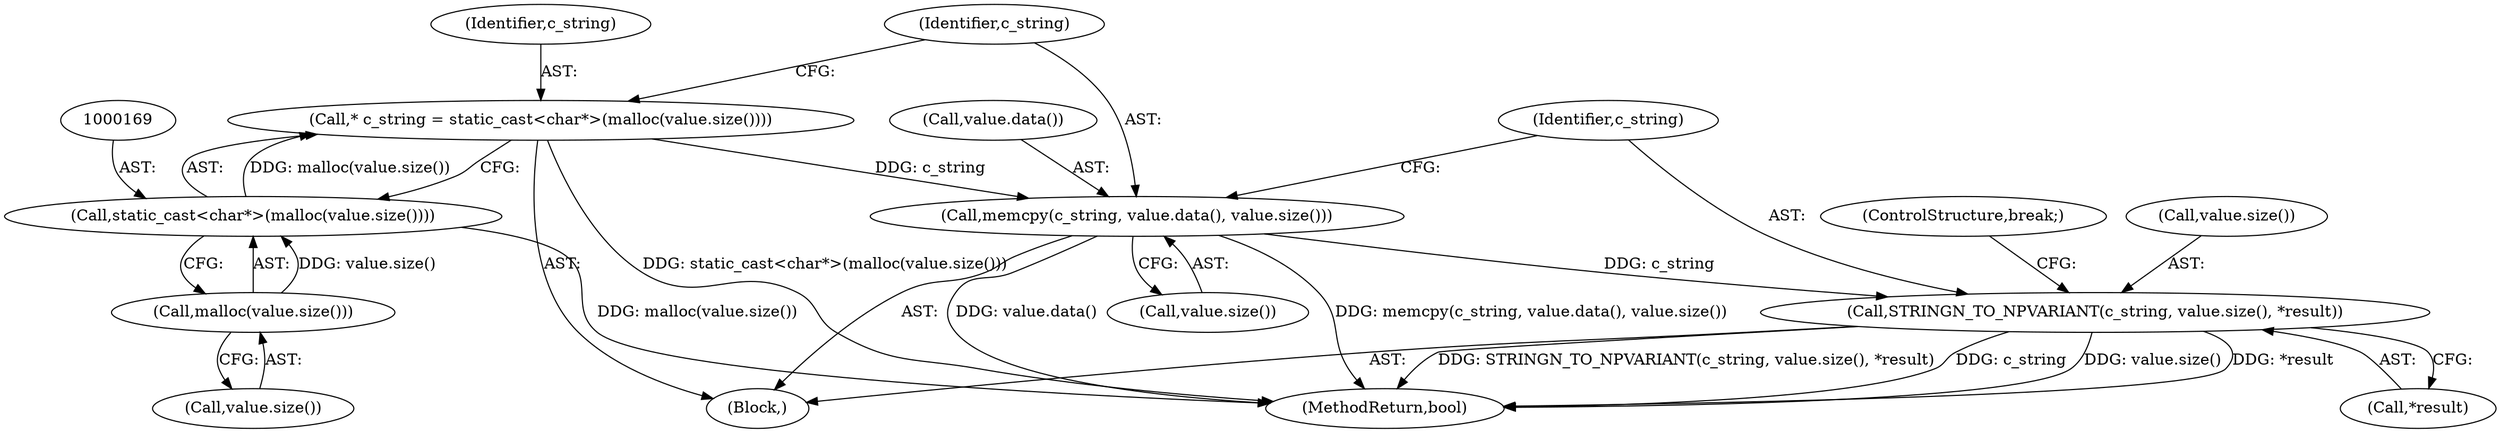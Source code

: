 digraph "0_Chrome_bf04ad0dae9f4f479f90fd2b38f634ffbaf434b4@API" {
"1000172" [label="(Call,memcpy(c_string, value.data(), value.size()))"];
"1000166" [label="(Call,* c_string = static_cast<char*>(malloc(value.size())))"];
"1000168" [label="(Call,static_cast<char*>(malloc(value.size())))"];
"1000170" [label="(Call,malloc(value.size()))"];
"1000176" [label="(Call,STRINGN_TO_NPVARIANT(c_string, value.size(), *result))"];
"1000175" [label="(Call,value.size())"];
"1000176" [label="(Call,STRINGN_TO_NPVARIANT(c_string, value.size(), *result))"];
"1000177" [label="(Identifier,c_string)"];
"1000172" [label="(Call,memcpy(c_string, value.data(), value.size()))"];
"1000150" [label="(Block,)"];
"1000171" [label="(Call,value.size())"];
"1000166" [label="(Call,* c_string = static_cast<char*>(malloc(value.size())))"];
"1000181" [label="(ControlStructure,break;)"];
"1000208" [label="(MethodReturn,bool)"];
"1000168" [label="(Call,static_cast<char*>(malloc(value.size())))"];
"1000174" [label="(Call,value.data())"];
"1000179" [label="(Call,*result)"];
"1000178" [label="(Call,value.size())"];
"1000173" [label="(Identifier,c_string)"];
"1000167" [label="(Identifier,c_string)"];
"1000170" [label="(Call,malloc(value.size()))"];
"1000172" -> "1000150"  [label="AST: "];
"1000172" -> "1000175"  [label="CFG: "];
"1000173" -> "1000172"  [label="AST: "];
"1000174" -> "1000172"  [label="AST: "];
"1000175" -> "1000172"  [label="AST: "];
"1000177" -> "1000172"  [label="CFG: "];
"1000172" -> "1000208"  [label="DDG: value.data()"];
"1000172" -> "1000208"  [label="DDG: memcpy(c_string, value.data(), value.size())"];
"1000166" -> "1000172"  [label="DDG: c_string"];
"1000172" -> "1000176"  [label="DDG: c_string"];
"1000166" -> "1000150"  [label="AST: "];
"1000166" -> "1000168"  [label="CFG: "];
"1000167" -> "1000166"  [label="AST: "];
"1000168" -> "1000166"  [label="AST: "];
"1000173" -> "1000166"  [label="CFG: "];
"1000166" -> "1000208"  [label="DDG: static_cast<char*>(malloc(value.size()))"];
"1000168" -> "1000166"  [label="DDG: malloc(value.size())"];
"1000168" -> "1000170"  [label="CFG: "];
"1000169" -> "1000168"  [label="AST: "];
"1000170" -> "1000168"  [label="AST: "];
"1000168" -> "1000208"  [label="DDG: malloc(value.size())"];
"1000170" -> "1000168"  [label="DDG: value.size()"];
"1000170" -> "1000171"  [label="CFG: "];
"1000171" -> "1000170"  [label="AST: "];
"1000176" -> "1000150"  [label="AST: "];
"1000176" -> "1000179"  [label="CFG: "];
"1000177" -> "1000176"  [label="AST: "];
"1000178" -> "1000176"  [label="AST: "];
"1000179" -> "1000176"  [label="AST: "];
"1000181" -> "1000176"  [label="CFG: "];
"1000176" -> "1000208"  [label="DDG: value.size()"];
"1000176" -> "1000208"  [label="DDG: *result"];
"1000176" -> "1000208"  [label="DDG: STRINGN_TO_NPVARIANT(c_string, value.size(), *result)"];
"1000176" -> "1000208"  [label="DDG: c_string"];
}
